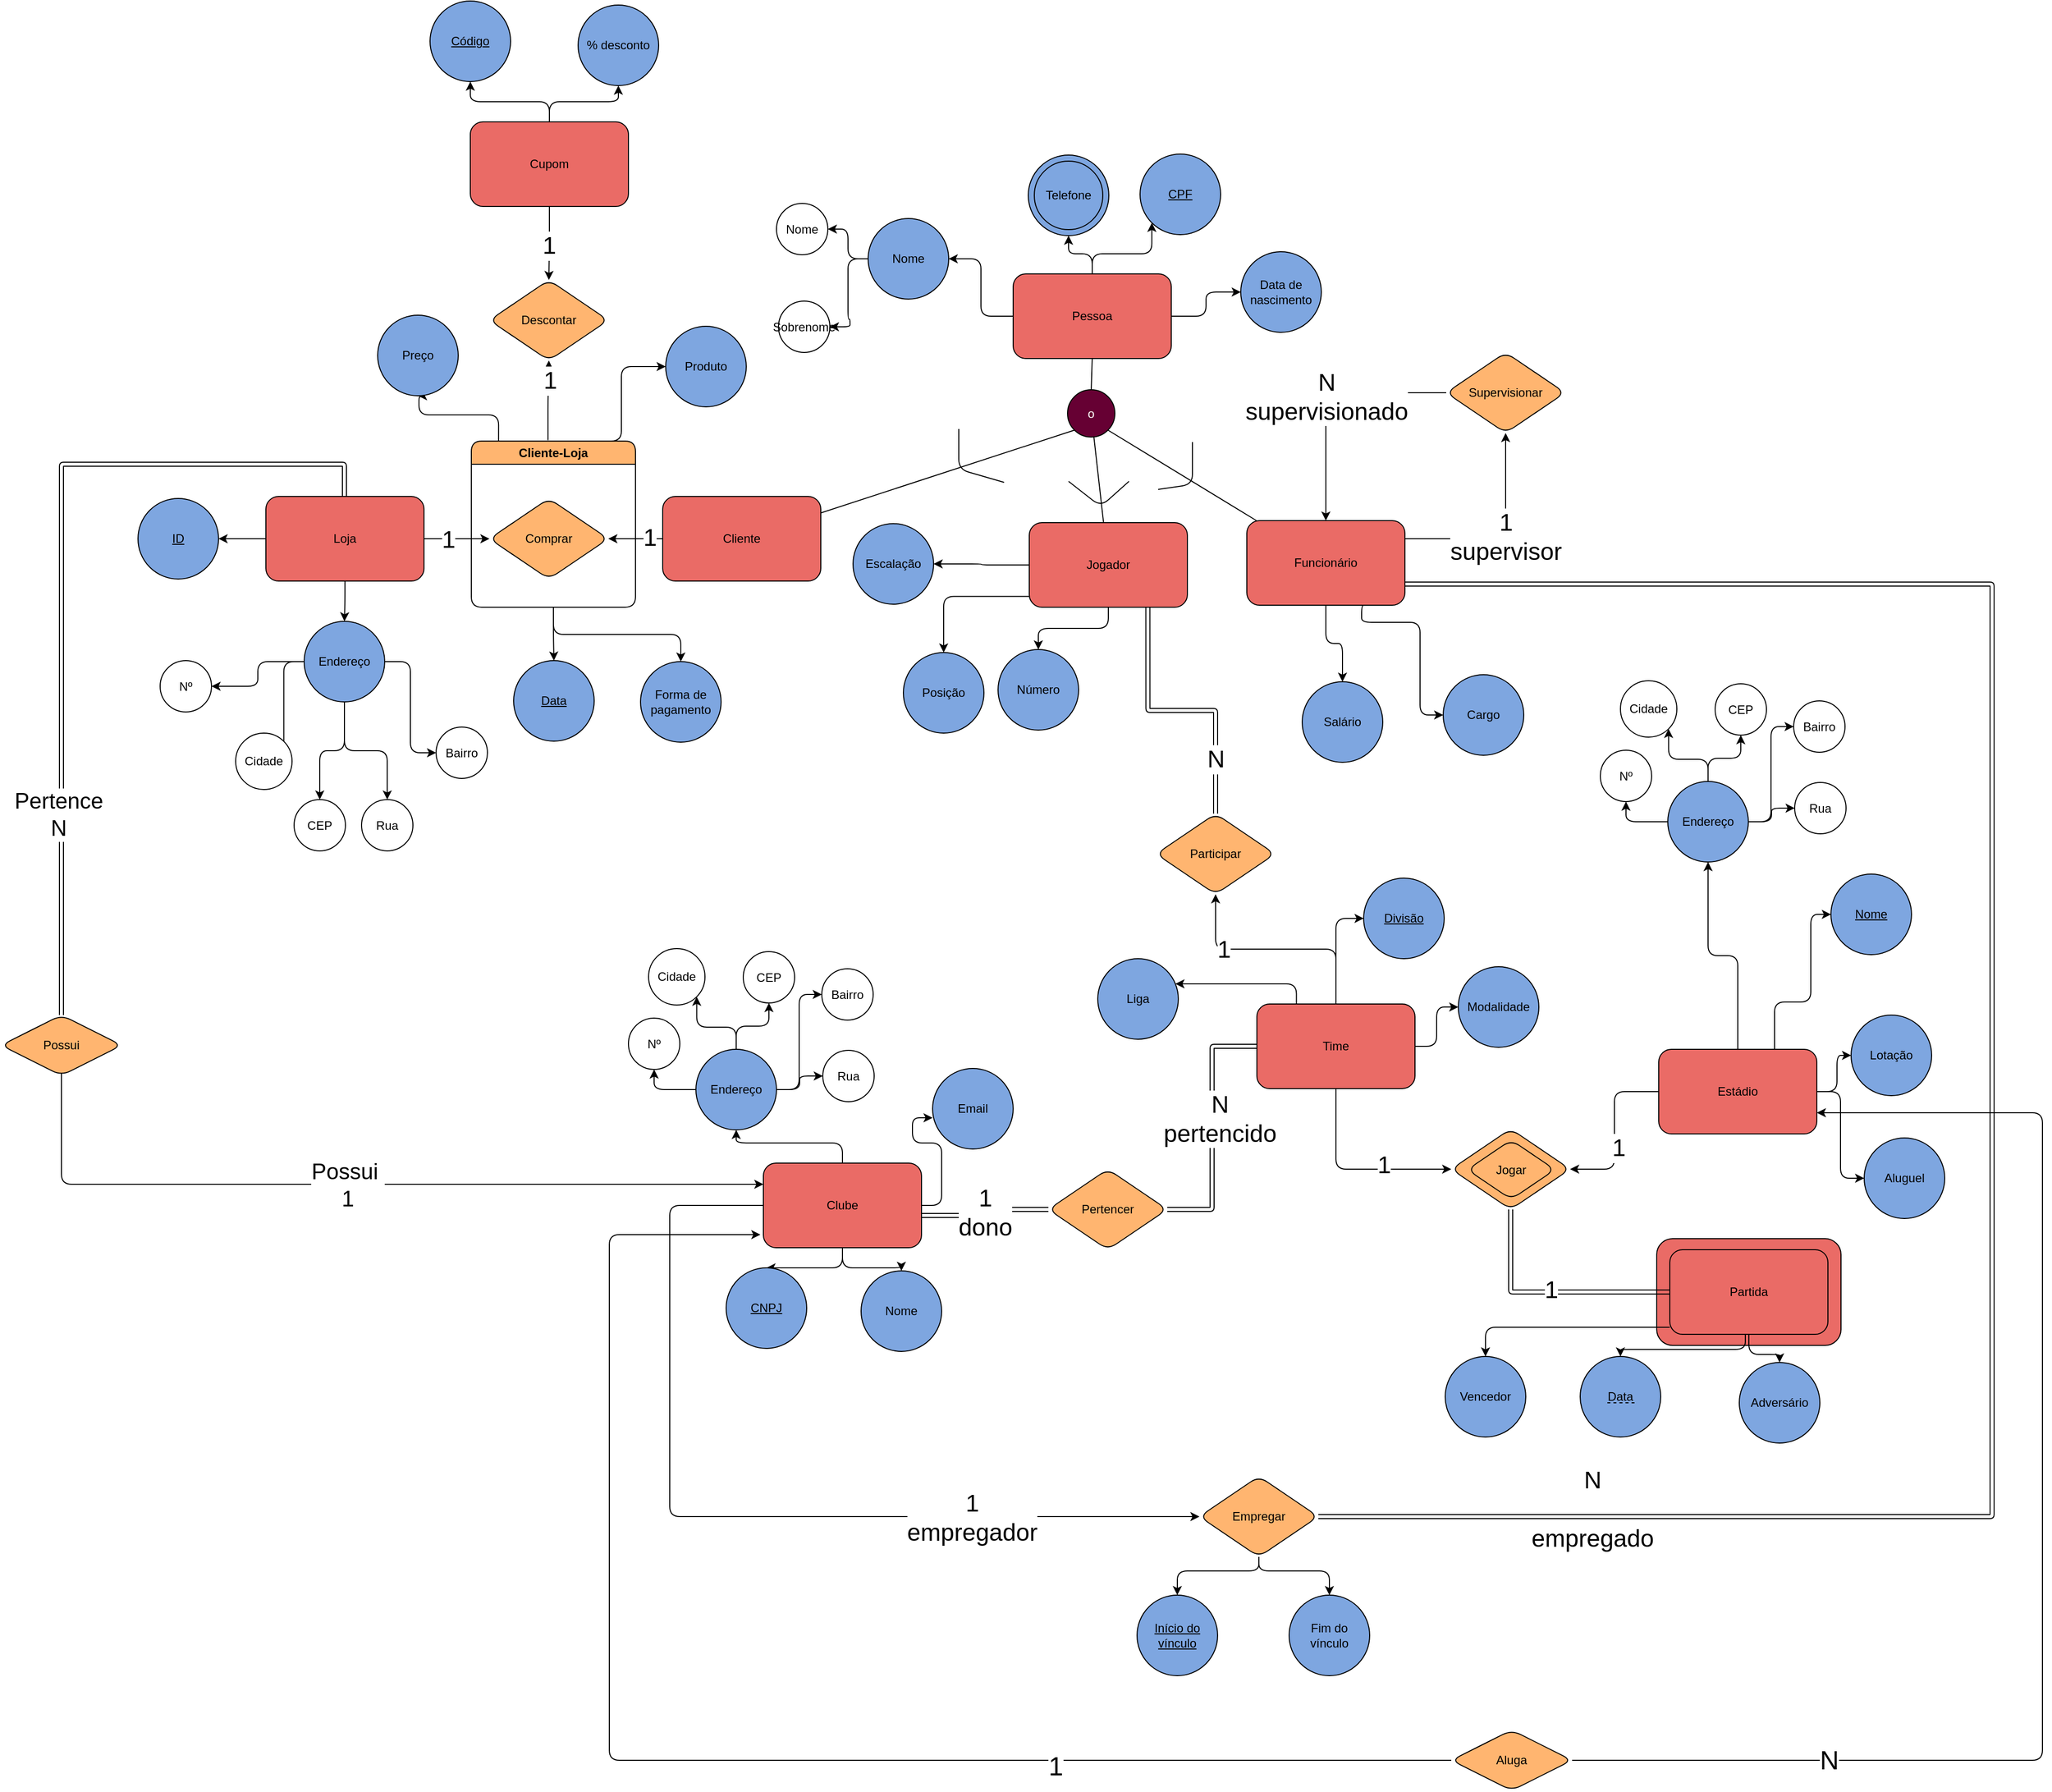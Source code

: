 <mxfile version="20.8.18" type="github">
  <diagram id="R2lEEEUBdFMjLlhIrx00" name="Page-1">
    <mxGraphModel dx="2057" dy="707" grid="0" gridSize="10" guides="0" tooltips="1" connect="1" arrows="1" fold="1" page="0" pageScale="1" pageWidth="850" pageHeight="1100" math="0" shadow="0" extFonts="Permanent Marker^https://fonts.googleapis.com/css?family=Permanent+Marker">
      <root>
        <mxCell id="0" />
        <mxCell id="1" parent="0" />
        <mxCell id="nBhm9qrBOVUtakQsjSAV-140" value="Partida&lt;br&gt;(ENTIDADE FRACA)" style="rounded=1;whiteSpace=wrap;html=1;fillColor=#EA6B66;strokeColor=#000000;" parent="1" vertex="1">
          <mxGeometry x="940" y="1546" width="183" height="106" as="geometry" />
        </mxCell>
        <mxCell id="nBhm9qrBOVUtakQsjSAV-18" style="edgeStyle=orthogonalEdgeStyle;rounded=1;orthogonalLoop=1;jettySize=auto;html=1;" parent="1" source="nBhm9qrBOVUtakQsjSAV-1" target="nBhm9qrBOVUtakQsjSAV-4" edge="1">
          <mxGeometry relative="1" as="geometry">
            <Array as="points">
              <mxPoint x="132" y="1451" />
              <mxPoint x="26" y="1451" />
            </Array>
          </mxGeometry>
        </mxCell>
        <mxCell id="nBhm9qrBOVUtakQsjSAV-19" style="edgeStyle=orthogonalEdgeStyle;rounded=1;orthogonalLoop=1;jettySize=auto;html=1;entryX=0;entryY=0.613;entryDx=0;entryDy=0;entryPerimeter=0;" parent="1" source="nBhm9qrBOVUtakQsjSAV-1" target="nBhm9qrBOVUtakQsjSAV-5" edge="1">
          <mxGeometry relative="1" as="geometry" />
        </mxCell>
        <mxCell id="nBhm9qrBOVUtakQsjSAV-20" style="edgeStyle=orthogonalEdgeStyle;rounded=1;orthogonalLoop=1;jettySize=auto;html=1;" parent="1" source="nBhm9qrBOVUtakQsjSAV-1" target="nBhm9qrBOVUtakQsjSAV-3" edge="1">
          <mxGeometry relative="1" as="geometry" />
        </mxCell>
        <mxCell id="nBhm9qrBOVUtakQsjSAV-21" style="edgeStyle=orthogonalEdgeStyle;rounded=1;orthogonalLoop=1;jettySize=auto;html=1;" parent="1" source="nBhm9qrBOVUtakQsjSAV-1" target="nBhm9qrBOVUtakQsjSAV-2" edge="1">
          <mxGeometry relative="1" as="geometry" />
        </mxCell>
        <mxCell id="nBhm9qrBOVUtakQsjSAV-118" style="edgeStyle=orthogonalEdgeStyle;rounded=1;orthogonalLoop=1;jettySize=auto;html=1;entryX=0;entryY=0.5;entryDx=0;entryDy=0;fontSize=24;fillColor=#FFB570;exitX=0;exitY=0.5;exitDx=0;exitDy=0;" parent="1" source="nBhm9qrBOVUtakQsjSAV-1" target="nBhm9qrBOVUtakQsjSAV-117" edge="1">
          <mxGeometry relative="1" as="geometry">
            <Array as="points">
              <mxPoint x="-40" y="1513" />
              <mxPoint x="-40" y="1822" />
            </Array>
          </mxGeometry>
        </mxCell>
        <mxCell id="nBhm9qrBOVUtakQsjSAV-119" value="1&lt;br&gt;empregador" style="edgeLabel;html=1;align=center;verticalAlign=middle;resizable=0;points=[];fontSize=24;rounded=1;" parent="nBhm9qrBOVUtakQsjSAV-118" vertex="1" connectable="0">
          <mxGeometry x="0.513" y="-1" relative="1" as="geometry">
            <mxPoint as="offset" />
          </mxGeometry>
        </mxCell>
        <mxCell id="nBhm9qrBOVUtakQsjSAV-1" value="Clube" style="rounded=1;whiteSpace=wrap;html=1;fillColor=#EA6B66;" parent="1" vertex="1">
          <mxGeometry x="53" y="1471" width="157" height="84" as="geometry" />
        </mxCell>
        <mxCell id="nBhm9qrBOVUtakQsjSAV-2" value="&lt;u&gt;CNPJ&lt;/u&gt;" style="ellipse;whiteSpace=wrap;html=1;aspect=fixed;fillColor=#7EA6E0;rounded=1;" parent="1" vertex="1">
          <mxGeometry x="16" y="1575" width="80" height="80" as="geometry" />
        </mxCell>
        <mxCell id="nBhm9qrBOVUtakQsjSAV-3" value="Nome" style="ellipse;whiteSpace=wrap;html=1;aspect=fixed;fillColor=#7EA6E0;rounded=1;" parent="1" vertex="1">
          <mxGeometry x="150" y="1578" width="80" height="80" as="geometry" />
        </mxCell>
        <mxCell id="nBhm9qrBOVUtakQsjSAV-13" style="edgeStyle=orthogonalEdgeStyle;rounded=1;orthogonalLoop=1;jettySize=auto;html=1;entryX=1;entryY=1;entryDx=0;entryDy=0;" parent="1" source="nBhm9qrBOVUtakQsjSAV-4" target="nBhm9qrBOVUtakQsjSAV-8" edge="1">
          <mxGeometry relative="1" as="geometry" />
        </mxCell>
        <mxCell id="nBhm9qrBOVUtakQsjSAV-14" style="edgeStyle=orthogonalEdgeStyle;rounded=1;orthogonalLoop=1;jettySize=auto;html=1;entryX=0.5;entryY=1;entryDx=0;entryDy=0;" parent="1" source="nBhm9qrBOVUtakQsjSAV-4" target="nBhm9qrBOVUtakQsjSAV-11" edge="1">
          <mxGeometry relative="1" as="geometry" />
        </mxCell>
        <mxCell id="nBhm9qrBOVUtakQsjSAV-15" style="edgeStyle=orthogonalEdgeStyle;rounded=1;orthogonalLoop=1;jettySize=auto;html=1;" parent="1" source="nBhm9qrBOVUtakQsjSAV-4" target="nBhm9qrBOVUtakQsjSAV-6" edge="1">
          <mxGeometry relative="1" as="geometry" />
        </mxCell>
        <mxCell id="nBhm9qrBOVUtakQsjSAV-16" style="edgeStyle=orthogonalEdgeStyle;rounded=1;orthogonalLoop=1;jettySize=auto;html=1;entryX=0;entryY=0.5;entryDx=0;entryDy=0;" parent="1" source="nBhm9qrBOVUtakQsjSAV-4" target="nBhm9qrBOVUtakQsjSAV-9" edge="1">
          <mxGeometry relative="1" as="geometry" />
        </mxCell>
        <mxCell id="nBhm9qrBOVUtakQsjSAV-17" style="edgeStyle=orthogonalEdgeStyle;rounded=1;orthogonalLoop=1;jettySize=auto;html=1;" parent="1" source="nBhm9qrBOVUtakQsjSAV-4" target="nBhm9qrBOVUtakQsjSAV-10" edge="1">
          <mxGeometry relative="1" as="geometry" />
        </mxCell>
        <mxCell id="nBhm9qrBOVUtakQsjSAV-4" value="Endereço" style="ellipse;whiteSpace=wrap;html=1;aspect=fixed;fillColor=#7EA6E0;rounded=1;" parent="1" vertex="1">
          <mxGeometry x="-14" y="1358" width="80" height="80" as="geometry" />
        </mxCell>
        <mxCell id="nBhm9qrBOVUtakQsjSAV-5" value="Email" style="ellipse;whiteSpace=wrap;html=1;aspect=fixed;fillColor=#7EA6E0;rounded=1;" parent="1" vertex="1">
          <mxGeometry x="221" y="1377" width="80" height="80" as="geometry" />
        </mxCell>
        <mxCell id="nBhm9qrBOVUtakQsjSAV-6" value="CEP" style="ellipse;whiteSpace=wrap;html=1;aspect=fixed;rounded=1;" parent="1" vertex="1">
          <mxGeometry x="33" y="1261" width="51" height="51" as="geometry" />
        </mxCell>
        <mxCell id="nBhm9qrBOVUtakQsjSAV-8" value="Cidade" style="ellipse;whiteSpace=wrap;html=1;aspect=fixed;rounded=1;" parent="1" vertex="1">
          <mxGeometry x="-61" y="1258" width="56" height="56" as="geometry" />
        </mxCell>
        <mxCell id="nBhm9qrBOVUtakQsjSAV-9" value="Bairro" style="ellipse;whiteSpace=wrap;html=1;aspect=fixed;rounded=1;" parent="1" vertex="1">
          <mxGeometry x="111" y="1278" width="51" height="51" as="geometry" />
        </mxCell>
        <mxCell id="nBhm9qrBOVUtakQsjSAV-10" value="Rua" style="ellipse;whiteSpace=wrap;html=1;aspect=fixed;rounded=1;" parent="1" vertex="1">
          <mxGeometry x="112" y="1359" width="51" height="51" as="geometry" />
        </mxCell>
        <mxCell id="nBhm9qrBOVUtakQsjSAV-11" value="Nº" style="ellipse;whiteSpace=wrap;html=1;aspect=fixed;rounded=1;" parent="1" vertex="1">
          <mxGeometry x="-81" y="1327" width="51" height="51" as="geometry" />
        </mxCell>
        <mxCell id="nBhm9qrBOVUtakQsjSAV-25" style="edgeStyle=orthogonalEdgeStyle;rounded=1;orthogonalLoop=1;jettySize=auto;html=1;entryX=0;entryY=0.5;entryDx=0;entryDy=0;" parent="1" source="nBhm9qrBOVUtakQsjSAV-22" target="nBhm9qrBOVUtakQsjSAV-23" edge="1">
          <mxGeometry relative="1" as="geometry" />
        </mxCell>
        <mxCell id="nBhm9qrBOVUtakQsjSAV-26" style="edgeStyle=orthogonalEdgeStyle;rounded=1;orthogonalLoop=1;jettySize=auto;html=1;" parent="1" source="nBhm9qrBOVUtakQsjSAV-22" target="nBhm9qrBOVUtakQsjSAV-24" edge="1">
          <mxGeometry relative="1" as="geometry" />
        </mxCell>
        <mxCell id="nBhm9qrBOVUtakQsjSAV-100" style="edgeStyle=orthogonalEdgeStyle;rounded=1;orthogonalLoop=1;jettySize=auto;html=1;entryX=0.5;entryY=1;entryDx=0;entryDy=0;fontSize=24;" parent="1" source="nBhm9qrBOVUtakQsjSAV-22" target="nBhm9qrBOVUtakQsjSAV-97" edge="1">
          <mxGeometry relative="1" as="geometry" />
        </mxCell>
        <mxCell id="nBhm9qrBOVUtakQsjSAV-101" value="1" style="edgeLabel;html=1;align=center;verticalAlign=middle;resizable=0;points=[];fontSize=24;rounded=1;" parent="nBhm9qrBOVUtakQsjSAV-100" vertex="1" connectable="0">
          <mxGeometry x="0.468" relative="1" as="geometry">
            <mxPoint x="1" as="offset" />
          </mxGeometry>
        </mxCell>
        <mxCell id="nBhm9qrBOVUtakQsjSAV-111" style="edgeStyle=orthogonalEdgeStyle;rounded=1;orthogonalLoop=1;jettySize=auto;html=1;entryX=0;entryY=0.5;entryDx=0;entryDy=0;fontSize=24;fillColor=#FFB570;exitX=0.5;exitY=1;exitDx=0;exitDy=0;" parent="1" source="nBhm9qrBOVUtakQsjSAV-22" target="nBhm9qrBOVUtakQsjSAV-110" edge="1">
          <mxGeometry relative="1" as="geometry" />
        </mxCell>
        <mxCell id="nBhm9qrBOVUtakQsjSAV-112" value="1" style="edgeLabel;html=1;align=center;verticalAlign=middle;resizable=0;points=[];fontSize=24;rounded=1;" parent="nBhm9qrBOVUtakQsjSAV-111" vertex="1" connectable="0">
          <mxGeometry x="0.304" y="4" relative="1" as="geometry">
            <mxPoint as="offset" />
          </mxGeometry>
        </mxCell>
        <mxCell id="OqBrJJ7zVb7oXpgQfmvQ-5" style="edgeStyle=orthogonalEdgeStyle;orthogonalLoop=1;jettySize=auto;html=1;exitX=0.25;exitY=0;exitDx=0;exitDy=0;rounded=1;" parent="1" source="nBhm9qrBOVUtakQsjSAV-22" target="OqBrJJ7zVb7oXpgQfmvQ-4" edge="1">
          <mxGeometry relative="1" as="geometry">
            <Array as="points">
              <mxPoint x="582" y="1293" />
            </Array>
          </mxGeometry>
        </mxCell>
        <mxCell id="nBhm9qrBOVUtakQsjSAV-22" value="Time" style="rounded=1;whiteSpace=wrap;html=1;fillColor=#EA6B66;" parent="1" vertex="1">
          <mxGeometry x="543" y="1313" width="157" height="84" as="geometry" />
        </mxCell>
        <mxCell id="nBhm9qrBOVUtakQsjSAV-23" value="&lt;u&gt;Divisão&lt;/u&gt;" style="ellipse;whiteSpace=wrap;html=1;aspect=fixed;fillColor=#7EA6E0;rounded=1;" parent="1" vertex="1">
          <mxGeometry x="649" y="1188" width="80" height="80" as="geometry" />
        </mxCell>
        <mxCell id="nBhm9qrBOVUtakQsjSAV-24" value="Modalidade" style="ellipse;whiteSpace=wrap;html=1;aspect=fixed;fillColor=#7EA6E0;rounded=1;" parent="1" vertex="1">
          <mxGeometry x="743" y="1276" width="80" height="80" as="geometry" />
        </mxCell>
        <mxCell id="nBhm9qrBOVUtakQsjSAV-40" style="edgeStyle=orthogonalEdgeStyle;rounded=1;orthogonalLoop=1;jettySize=auto;html=1;entryX=0.5;entryY=0;entryDx=0;entryDy=0;" parent="1" source="nBhm9qrBOVUtakQsjSAV-27" target="3DALCJo6I9vXgpLm0yMm-17" edge="1">
          <mxGeometry relative="1" as="geometry">
            <mxPoint x="-363" y="932" as="targetPoint" />
          </mxGeometry>
        </mxCell>
        <mxCell id="nBhm9qrBOVUtakQsjSAV-89" style="edgeStyle=orthogonalEdgeStyle;rounded=1;orthogonalLoop=1;jettySize=auto;html=1;" parent="1" source="nBhm9qrBOVUtakQsjSAV-27" target="nBhm9qrBOVUtakQsjSAV-80" edge="1">
          <mxGeometry relative="1" as="geometry" />
        </mxCell>
        <mxCell id="3DALCJo6I9vXgpLm0yMm-30" value="&lt;span style=&quot;font-size: 24px;&quot;&gt;1&lt;/span&gt;" style="edgeLabel;html=1;align=center;verticalAlign=middle;resizable=0;points=[];" parent="nBhm9qrBOVUtakQsjSAV-89" vertex="1" connectable="0">
          <mxGeometry x="-0.278" y="-1" relative="1" as="geometry">
            <mxPoint as="offset" />
          </mxGeometry>
        </mxCell>
        <mxCell id="3DALCJo6I9vXgpLm0yMm-25" style="edgeStyle=orthogonalEdgeStyle;rounded=1;orthogonalLoop=1;jettySize=auto;html=1;" parent="1" source="nBhm9qrBOVUtakQsjSAV-27" target="3DALCJo6I9vXgpLm0yMm-24" edge="1">
          <mxGeometry relative="1" as="geometry" />
        </mxCell>
        <mxCell id="nBhm9qrBOVUtakQsjSAV-27" value="Loja" style="rounded=1;whiteSpace=wrap;html=1;fillColor=#EA6B66;" parent="1" vertex="1">
          <mxGeometry x="-441" y="809" width="157" height="84" as="geometry" />
        </mxCell>
        <mxCell id="nBhm9qrBOVUtakQsjSAV-41" style="edgeStyle=orthogonalEdgeStyle;rounded=1;orthogonalLoop=1;jettySize=auto;html=1;" parent="1" source="nBhm9qrBOVUtakQsjSAV-30" target="nBhm9qrBOVUtakQsjSAV-32" edge="1">
          <mxGeometry relative="1" as="geometry" />
        </mxCell>
        <mxCell id="nBhm9qrBOVUtakQsjSAV-42" style="edgeStyle=orthogonalEdgeStyle;rounded=1;orthogonalLoop=1;jettySize=auto;html=1;" parent="1" source="nBhm9qrBOVUtakQsjSAV-30" target="nBhm9qrBOVUtakQsjSAV-39" edge="1">
          <mxGeometry relative="1" as="geometry" />
        </mxCell>
        <mxCell id="nBhm9qrBOVUtakQsjSAV-43" style="edgeStyle=orthogonalEdgeStyle;rounded=1;orthogonalLoop=1;jettySize=auto;html=1;entryX=0;entryY=1;entryDx=0;entryDy=0;" parent="1" source="nBhm9qrBOVUtakQsjSAV-30" target="nBhm9qrBOVUtakQsjSAV-31" edge="1">
          <mxGeometry relative="1" as="geometry" />
        </mxCell>
        <mxCell id="nBhm9qrBOVUtakQsjSAV-44" style="edgeStyle=orthogonalEdgeStyle;rounded=1;orthogonalLoop=1;jettySize=auto;html=1;" parent="1" source="nBhm9qrBOVUtakQsjSAV-30" target="nBhm9qrBOVUtakQsjSAV-38" edge="1">
          <mxGeometry relative="1" as="geometry" />
        </mxCell>
        <mxCell id="nBhm9qrBOVUtakQsjSAV-30" value="Pessoa" style="rounded=1;whiteSpace=wrap;html=1;fillColor=#EA6B66;" parent="1" vertex="1">
          <mxGeometry x="301" y="588" width="157" height="84" as="geometry" />
        </mxCell>
        <mxCell id="nBhm9qrBOVUtakQsjSAV-31" value="&lt;u&gt;CPF&lt;/u&gt;" style="ellipse;whiteSpace=wrap;html=1;aspect=fixed;fillColor=#7EA6E0;rounded=1;" parent="1" vertex="1">
          <mxGeometry x="427" y="469" width="80" height="80" as="geometry" />
        </mxCell>
        <mxCell id="nBhm9qrBOVUtakQsjSAV-36" style="edgeStyle=orthogonalEdgeStyle;rounded=1;orthogonalLoop=1;jettySize=auto;html=1;entryX=1;entryY=0.5;entryDx=0;entryDy=0;" parent="1" source="nBhm9qrBOVUtakQsjSAV-32" target="nBhm9qrBOVUtakQsjSAV-33" edge="1">
          <mxGeometry relative="1" as="geometry" />
        </mxCell>
        <mxCell id="nBhm9qrBOVUtakQsjSAV-37" style="edgeStyle=orthogonalEdgeStyle;rounded=1;orthogonalLoop=1;jettySize=auto;html=1;entryX=1;entryY=0.5;entryDx=0;entryDy=0;" parent="1" source="nBhm9qrBOVUtakQsjSAV-32" target="nBhm9qrBOVUtakQsjSAV-34" edge="1">
          <mxGeometry relative="1" as="geometry" />
        </mxCell>
        <mxCell id="nBhm9qrBOVUtakQsjSAV-32" value="Nome" style="ellipse;whiteSpace=wrap;html=1;aspect=fixed;fillColor=#7EA6E0;rounded=1;" parent="1" vertex="1">
          <mxGeometry x="157" y="533" width="80" height="80" as="geometry" />
        </mxCell>
        <mxCell id="nBhm9qrBOVUtakQsjSAV-33" value="Nome" style="ellipse;whiteSpace=wrap;html=1;aspect=fixed;rounded=1;" parent="1" vertex="1">
          <mxGeometry x="66" y="518" width="51" height="51" as="geometry" />
        </mxCell>
        <mxCell id="nBhm9qrBOVUtakQsjSAV-34" value="Sobrenome" style="ellipse;whiteSpace=wrap;html=1;aspect=fixed;rounded=1;" parent="1" vertex="1">
          <mxGeometry x="68" y="615" width="51" height="51" as="geometry" />
        </mxCell>
        <mxCell id="nBhm9qrBOVUtakQsjSAV-38" value="Data de nascimento" style="ellipse;whiteSpace=wrap;html=1;aspect=fixed;fillColor=#7EA6E0;rounded=1;" parent="1" vertex="1">
          <mxGeometry x="527" y="566" width="80" height="80" as="geometry" />
        </mxCell>
        <mxCell id="nBhm9qrBOVUtakQsjSAV-39" value="" style="ellipse;whiteSpace=wrap;html=1;aspect=fixed;fillColor=#7EA6E0;rounded=1;" parent="1" vertex="1">
          <mxGeometry x="316" y="470" width="80" height="80" as="geometry" />
        </mxCell>
        <mxCell id="nBhm9qrBOVUtakQsjSAV-45" value="&lt;font color=&quot;#ffffff&quot;&gt;o&lt;/font&gt;" style="ellipse;whiteSpace=wrap;html=1;aspect=fixed;fillColor=#660033;rounded=1;" parent="1" vertex="1">
          <mxGeometry x="355" y="703" width="47" height="47" as="geometry" />
        </mxCell>
        <mxCell id="nBhm9qrBOVUtakQsjSAV-47" value="" style="endArrow=none;html=1;rounded=1;entryX=0.5;entryY=1;entryDx=0;entryDy=0;exitX=0.5;exitY=0;exitDx=0;exitDy=0;" parent="1" source="nBhm9qrBOVUtakQsjSAV-45" target="nBhm9qrBOVUtakQsjSAV-30" edge="1">
          <mxGeometry width="50" height="50" relative="1" as="geometry">
            <mxPoint x="397" y="617" as="sourcePoint" />
            <mxPoint x="447" y="567" as="targetPoint" />
          </mxGeometry>
        </mxCell>
        <mxCell id="nBhm9qrBOVUtakQsjSAV-90" style="edgeStyle=orthogonalEdgeStyle;rounded=1;orthogonalLoop=1;jettySize=auto;html=1;entryX=1;entryY=0.5;entryDx=0;entryDy=0;" parent="1" source="nBhm9qrBOVUtakQsjSAV-48" target="nBhm9qrBOVUtakQsjSAV-80" edge="1">
          <mxGeometry relative="1" as="geometry" />
        </mxCell>
        <mxCell id="3DALCJo6I9vXgpLm0yMm-28" value="&lt;span style=&quot;font-size: 24px;&quot;&gt;1&lt;/span&gt;" style="edgeLabel;html=1;align=center;verticalAlign=middle;resizable=0;points=[];" parent="nBhm9qrBOVUtakQsjSAV-90" vertex="1" connectable="0">
          <mxGeometry x="-0.511" y="-1" relative="1" as="geometry">
            <mxPoint as="offset" />
          </mxGeometry>
        </mxCell>
        <mxCell id="nBhm9qrBOVUtakQsjSAV-48" value="Cliente" style="rounded=1;whiteSpace=wrap;html=1;fillColor=#EA6B66;" parent="1" vertex="1">
          <mxGeometry x="-47" y="809" width="157" height="84" as="geometry" />
        </mxCell>
        <mxCell id="nBhm9qrBOVUtakQsjSAV-68" style="edgeStyle=orthogonalEdgeStyle;rounded=1;orthogonalLoop=1;jettySize=auto;html=1;exitX=0.002;exitY=0.872;exitDx=0;exitDy=0;exitPerimeter=0;" parent="1" source="nBhm9qrBOVUtakQsjSAV-49" target="nBhm9qrBOVUtakQsjSAV-67" edge="1">
          <mxGeometry relative="1" as="geometry" />
        </mxCell>
        <mxCell id="nBhm9qrBOVUtakQsjSAV-70" style="edgeStyle=orthogonalEdgeStyle;rounded=1;orthogonalLoop=1;jettySize=auto;html=1;" parent="1" source="nBhm9qrBOVUtakQsjSAV-49" target="nBhm9qrBOVUtakQsjSAV-69" edge="1">
          <mxGeometry relative="1" as="geometry" />
        </mxCell>
        <mxCell id="nBhm9qrBOVUtakQsjSAV-74" style="edgeStyle=orthogonalEdgeStyle;rounded=1;orthogonalLoop=1;jettySize=auto;html=1;exitX=0;exitY=0.5;exitDx=0;exitDy=0;" parent="1" source="nBhm9qrBOVUtakQsjSAV-49" target="nBhm9qrBOVUtakQsjSAV-73" edge="1">
          <mxGeometry relative="1" as="geometry" />
        </mxCell>
        <mxCell id="nBhm9qrBOVUtakQsjSAV-98" value="&lt;font style=&quot;font-size: 24px;&quot;&gt;N&lt;/font&gt;" style="edgeStyle=orthogonalEdgeStyle;rounded=1;orthogonalLoop=1;jettySize=auto;html=1;exitX=0.75;exitY=1;exitDx=0;exitDy=0;shape=link;" parent="1" source="nBhm9qrBOVUtakQsjSAV-49" target="nBhm9qrBOVUtakQsjSAV-97" edge="1">
          <mxGeometry x="0.603" relative="1" as="geometry">
            <mxPoint as="offset" />
          </mxGeometry>
        </mxCell>
        <mxCell id="nBhm9qrBOVUtakQsjSAV-49" value="Jogador" style="rounded=1;whiteSpace=wrap;html=1;fillColor=#EA6B66;" parent="1" vertex="1">
          <mxGeometry x="317" y="835" width="157" height="84" as="geometry" />
        </mxCell>
        <mxCell id="nBhm9qrBOVUtakQsjSAV-76" style="edgeStyle=orthogonalEdgeStyle;rounded=1;orthogonalLoop=1;jettySize=auto;html=1;exitX=0.75;exitY=1;exitDx=0;exitDy=0;" parent="1" source="nBhm9qrBOVUtakQsjSAV-50" target="nBhm9qrBOVUtakQsjSAV-75" edge="1">
          <mxGeometry relative="1" as="geometry">
            <Array as="points">
              <mxPoint x="647" y="917" />
              <mxPoint x="647" y="934" />
              <mxPoint x="705" y="934" />
              <mxPoint x="705" y="1026" />
            </Array>
          </mxGeometry>
        </mxCell>
        <mxCell id="nBhm9qrBOVUtakQsjSAV-78" style="edgeStyle=orthogonalEdgeStyle;rounded=1;orthogonalLoop=1;jettySize=auto;html=1;" parent="1" source="nBhm9qrBOVUtakQsjSAV-50" target="nBhm9qrBOVUtakQsjSAV-77" edge="1">
          <mxGeometry relative="1" as="geometry" />
        </mxCell>
        <mxCell id="nBhm9qrBOVUtakQsjSAV-106" value="1&lt;br&gt;supervisor" style="edgeStyle=orthogonalEdgeStyle;rounded=1;orthogonalLoop=1;jettySize=auto;html=1;entryX=0.5;entryY=1;entryDx=0;entryDy=0;fontSize=24;fillColor=#FFB570;" parent="1" source="nBhm9qrBOVUtakQsjSAV-50" target="nBhm9qrBOVUtakQsjSAV-105" edge="1">
          <mxGeometry relative="1" as="geometry">
            <Array as="points">
              <mxPoint x="790" y="851" />
            </Array>
          </mxGeometry>
        </mxCell>
        <mxCell id="nBhm9qrBOVUtakQsjSAV-120" style="edgeStyle=orthogonalEdgeStyle;rounded=1;orthogonalLoop=1;jettySize=auto;html=1;entryX=1;entryY=0.5;entryDx=0;entryDy=0;fontSize=24;fillColor=#FFB570;exitX=1;exitY=0.75;exitDx=0;exitDy=0;shape=link;" parent="1" source="nBhm9qrBOVUtakQsjSAV-50" target="nBhm9qrBOVUtakQsjSAV-117" edge="1">
          <mxGeometry relative="1" as="geometry">
            <Array as="points">
              <mxPoint x="1273" y="896" />
              <mxPoint x="1273" y="1822" />
            </Array>
          </mxGeometry>
        </mxCell>
        <mxCell id="nBhm9qrBOVUtakQsjSAV-50" value="Funcionário" style="rounded=1;whiteSpace=wrap;html=1;fillColor=#EA6B66;" parent="1" vertex="1">
          <mxGeometry x="533" y="833" width="157" height="84" as="geometry" />
        </mxCell>
        <mxCell id="nBhm9qrBOVUtakQsjSAV-54" style="edgeStyle=orthogonalEdgeStyle;rounded=1;orthogonalLoop=1;jettySize=auto;html=1;entryX=0.5;entryY=1;entryDx=0;entryDy=0;" parent="1" source="nBhm9qrBOVUtakQsjSAV-51" target="nBhm9qrBOVUtakQsjSAV-52" edge="1">
          <mxGeometry relative="1" as="geometry" />
        </mxCell>
        <mxCell id="nBhm9qrBOVUtakQsjSAV-55" style="edgeStyle=orthogonalEdgeStyle;rounded=1;orthogonalLoop=1;jettySize=auto;html=1;entryX=0.5;entryY=1;entryDx=0;entryDy=0;" parent="1" source="nBhm9qrBOVUtakQsjSAV-51" target="nBhm9qrBOVUtakQsjSAV-53" edge="1">
          <mxGeometry relative="1" as="geometry" />
        </mxCell>
        <mxCell id="nBhm9qrBOVUtakQsjSAV-88" style="edgeStyle=orthogonalEdgeStyle;rounded=1;orthogonalLoop=1;jettySize=auto;html=1;" parent="1" source="nBhm9qrBOVUtakQsjSAV-51" target="nBhm9qrBOVUtakQsjSAV-85" edge="1">
          <mxGeometry relative="1" as="geometry" />
        </mxCell>
        <mxCell id="nBhm9qrBOVUtakQsjSAV-108" value="1" style="edgeLabel;html=1;align=center;verticalAlign=middle;resizable=0;points=[];fontSize=24;rounded=1;" parent="nBhm9qrBOVUtakQsjSAV-88" vertex="1" connectable="0">
          <mxGeometry x="0.06" relative="1" as="geometry">
            <mxPoint as="offset" />
          </mxGeometry>
        </mxCell>
        <mxCell id="nBhm9qrBOVUtakQsjSAV-51" value="Cupom" style="rounded=1;whiteSpace=wrap;html=1;fillColor=#EA6B66;" parent="1" vertex="1">
          <mxGeometry x="-238" y="437" width="157" height="84" as="geometry" />
        </mxCell>
        <mxCell id="nBhm9qrBOVUtakQsjSAV-52" value="&lt;u&gt;Código&lt;/u&gt;" style="ellipse;whiteSpace=wrap;html=1;aspect=fixed;fillColor=#7EA6E0;rounded=1;" parent="1" vertex="1">
          <mxGeometry x="-278" y="317" width="80" height="80" as="geometry" />
        </mxCell>
        <mxCell id="nBhm9qrBOVUtakQsjSAV-53" value="% desconto" style="ellipse;whiteSpace=wrap;html=1;aspect=fixed;fillColor=#7EA6E0;rounded=1;" parent="1" vertex="1">
          <mxGeometry x="-131" y="321" width="80" height="80" as="geometry" />
        </mxCell>
        <mxCell id="nBhm9qrBOVUtakQsjSAV-57" value="" style="endArrow=none;html=1;rounded=1;entryX=0;entryY=1;entryDx=0;entryDy=0;" parent="1" source="nBhm9qrBOVUtakQsjSAV-48" target="nBhm9qrBOVUtakQsjSAV-45" edge="1">
          <mxGeometry width="50" height="50" relative="1" as="geometry">
            <mxPoint x="285" y="807" as="sourcePoint" />
            <mxPoint x="335" y="757" as="targetPoint" />
          </mxGeometry>
        </mxCell>
        <mxCell id="nBhm9qrBOVUtakQsjSAV-59" value="" style="endArrow=none;html=1;rounded=1;" parent="1" source="nBhm9qrBOVUtakQsjSAV-49" target="nBhm9qrBOVUtakQsjSAV-45" edge="1">
          <mxGeometry width="50" height="50" relative="1" as="geometry">
            <mxPoint x="240.556" y="842" as="sourcePoint" />
            <mxPoint x="371.883" y="753.117" as="targetPoint" />
          </mxGeometry>
        </mxCell>
        <mxCell id="nBhm9qrBOVUtakQsjSAV-60" value="" style="endArrow=none;html=1;rounded=1;entryX=1;entryY=1;entryDx=0;entryDy=0;" parent="1" source="nBhm9qrBOVUtakQsjSAV-50" target="nBhm9qrBOVUtakQsjSAV-45" edge="1">
          <mxGeometry width="50" height="50" relative="1" as="geometry">
            <mxPoint x="397.493" y="845" as="sourcePoint" />
            <mxPoint x="381.883" y="763.117" as="targetPoint" />
          </mxGeometry>
        </mxCell>
        <mxCell id="nBhm9qrBOVUtakQsjSAV-61" value="" style="endArrow=none;html=1;rounded=1;" parent="1" edge="1">
          <mxGeometry width="50" height="50" relative="1" as="geometry">
            <mxPoint x="292" y="795" as="sourcePoint" />
            <mxPoint x="247" y="742" as="targetPoint" />
            <Array as="points">
              <mxPoint x="247" y="782" />
            </Array>
          </mxGeometry>
        </mxCell>
        <mxCell id="nBhm9qrBOVUtakQsjSAV-65" value="" style="endArrow=none;html=1;rounded=1;" parent="1" edge="1">
          <mxGeometry width="50" height="50" relative="1" as="geometry">
            <mxPoint x="356" y="794" as="sourcePoint" />
            <mxPoint x="416" y="794" as="targetPoint" />
            <Array as="points">
              <mxPoint x="388" y="819" />
            </Array>
          </mxGeometry>
        </mxCell>
        <mxCell id="nBhm9qrBOVUtakQsjSAV-66" value="" style="endArrow=none;html=1;rounded=1;" parent="1" edge="1">
          <mxGeometry width="50" height="50" relative="1" as="geometry">
            <mxPoint x="445" y="802" as="sourcePoint" />
            <mxPoint x="479" y="755" as="targetPoint" />
            <Array as="points">
              <mxPoint x="479" y="797" />
            </Array>
          </mxGeometry>
        </mxCell>
        <mxCell id="nBhm9qrBOVUtakQsjSAV-67" value="Posição" style="ellipse;whiteSpace=wrap;html=1;aspect=fixed;fillColor=#7EA6E0;rounded=1;" parent="1" vertex="1">
          <mxGeometry x="192" y="964" width="80" height="80" as="geometry" />
        </mxCell>
        <mxCell id="nBhm9qrBOVUtakQsjSAV-69" value="Número" style="ellipse;whiteSpace=wrap;html=1;aspect=fixed;fillColor=#7EA6E0;rounded=1;" parent="1" vertex="1">
          <mxGeometry x="286" y="961" width="80" height="80" as="geometry" />
        </mxCell>
        <mxCell id="nBhm9qrBOVUtakQsjSAV-73" value="Escalação" style="ellipse;whiteSpace=wrap;html=1;aspect=fixed;fillColor=#7EA6E0;rounded=1;" parent="1" vertex="1">
          <mxGeometry x="142" y="836" width="80" height="80" as="geometry" />
        </mxCell>
        <mxCell id="nBhm9qrBOVUtakQsjSAV-75" value="Cargo" style="ellipse;whiteSpace=wrap;html=1;aspect=fixed;fillColor=#7EA6E0;rounded=1;" parent="1" vertex="1">
          <mxGeometry x="728" y="986" width="80" height="80" as="geometry" />
        </mxCell>
        <mxCell id="nBhm9qrBOVUtakQsjSAV-77" value="Salário" style="ellipse;whiteSpace=wrap;html=1;aspect=fixed;fillColor=#7EA6E0;rounded=1;" parent="1" vertex="1">
          <mxGeometry x="588" y="993" width="80" height="80" as="geometry" />
        </mxCell>
        <mxCell id="nBhm9qrBOVUtakQsjSAV-86" style="edgeStyle=orthogonalEdgeStyle;rounded=1;orthogonalLoop=1;jettySize=auto;html=1;entryX=0.5;entryY=1;entryDx=0;entryDy=0;exitX=0.467;exitY=-0.005;exitDx=0;exitDy=0;exitPerimeter=0;" parent="1" source="nBhm9qrBOVUtakQsjSAV-81" target="nBhm9qrBOVUtakQsjSAV-85" edge="1">
          <mxGeometry relative="1" as="geometry" />
        </mxCell>
        <mxCell id="nBhm9qrBOVUtakQsjSAV-109" value="1" style="edgeLabel;html=1;align=center;verticalAlign=middle;resizable=0;points=[];fontSize=24;rounded=1;" parent="nBhm9qrBOVUtakQsjSAV-86" vertex="1" connectable="0">
          <mxGeometry x="0.517" y="-1" relative="1" as="geometry">
            <mxPoint as="offset" />
          </mxGeometry>
        </mxCell>
        <mxCell id="nBhm9qrBOVUtakQsjSAV-92" style="edgeStyle=orthogonalEdgeStyle;rounded=1;orthogonalLoop=1;jettySize=auto;html=1;exitX=0.5;exitY=1;exitDx=0;exitDy=0;" parent="1" source="nBhm9qrBOVUtakQsjSAV-81" target="nBhm9qrBOVUtakQsjSAV-91" edge="1">
          <mxGeometry relative="1" as="geometry" />
        </mxCell>
        <mxCell id="nBhm9qrBOVUtakQsjSAV-94" style="edgeStyle=orthogonalEdgeStyle;rounded=1;orthogonalLoop=1;jettySize=auto;html=1;exitX=0.5;exitY=1;exitDx=0;exitDy=0;" parent="1" source="nBhm9qrBOVUtakQsjSAV-81" target="nBhm9qrBOVUtakQsjSAV-93" edge="1">
          <mxGeometry relative="1" as="geometry" />
        </mxCell>
        <mxCell id="nBhm9qrBOVUtakQsjSAV-80" value="Comprar" style="rhombus;whiteSpace=wrap;html=1;fillColor=#FFB570;rounded=1;" parent="1" vertex="1">
          <mxGeometry x="-219" y="811" width="118" height="80" as="geometry" />
        </mxCell>
        <mxCell id="8fO6tugFpy-XFXd4I4SM-7" style="edgeStyle=orthogonalEdgeStyle;rounded=1;orthogonalLoop=1;jettySize=auto;html=1;exitX=0.75;exitY=0;exitDx=0;exitDy=0;fontSize=26;entryX=0;entryY=0.5;entryDx=0;entryDy=0;" edge="1" parent="1" source="nBhm9qrBOVUtakQsjSAV-81" target="8fO6tugFpy-XFXd4I4SM-8">
          <mxGeometry relative="1" as="geometry">
            <mxPoint x="74" y="974" as="targetPoint" />
            <Array as="points">
              <mxPoint x="-88" y="754" />
              <mxPoint x="-88" y="680" />
            </Array>
          </mxGeometry>
        </mxCell>
        <mxCell id="8fO6tugFpy-XFXd4I4SM-10" style="edgeStyle=orthogonalEdgeStyle;rounded=1;orthogonalLoop=1;jettySize=auto;html=1;entryX=0.5;entryY=1;entryDx=0;entryDy=0;fontSize=26;exitX=0.166;exitY=0.012;exitDx=0;exitDy=0;exitPerimeter=0;" edge="1" parent="1" source="nBhm9qrBOVUtakQsjSAV-81" target="8fO6tugFpy-XFXd4I4SM-9">
          <mxGeometry relative="1" as="geometry">
            <mxPoint x="-91" y="920" as="sourcePoint" />
            <Array as="points">
              <mxPoint x="-210" y="728" />
              <mxPoint x="-289" y="728" />
              <mxPoint x="-289" y="709" />
            </Array>
          </mxGeometry>
        </mxCell>
        <mxCell id="nBhm9qrBOVUtakQsjSAV-81" value="Cliente-Loja" style="swimlane;whiteSpace=wrap;html=1;fillColor=#FFB570;rounded=1;" parent="1" vertex="1">
          <mxGeometry x="-237" y="754" width="163" height="165" as="geometry" />
        </mxCell>
        <mxCell id="nBhm9qrBOVUtakQsjSAV-85" value="Descontar" style="rhombus;whiteSpace=wrap;html=1;fillColor=#FFB570;rounded=1;" parent="1" vertex="1">
          <mxGeometry x="-219" y="594" width="118" height="80" as="geometry" />
        </mxCell>
        <mxCell id="nBhm9qrBOVUtakQsjSAV-91" value="&lt;u&gt;Data&lt;/u&gt;" style="ellipse;whiteSpace=wrap;html=1;aspect=fixed;fillColor=#7EA6E0;rounded=1;" parent="1" vertex="1">
          <mxGeometry x="-195" y="972" width="80" height="80" as="geometry" />
        </mxCell>
        <mxCell id="nBhm9qrBOVUtakQsjSAV-93" value="Forma de pagamento" style="ellipse;whiteSpace=wrap;html=1;aspect=fixed;fillColor=#7EA6E0;rounded=1;" parent="1" vertex="1">
          <mxGeometry x="-69" y="973" width="80" height="80" as="geometry" />
        </mxCell>
        <mxCell id="nBhm9qrBOVUtakQsjSAV-115" style="edgeStyle=orthogonalEdgeStyle;rounded=1;orthogonalLoop=1;jettySize=auto;html=1;fontSize=24;fillColor=#FFB570;" parent="1" source="nBhm9qrBOVUtakQsjSAV-95" target="nBhm9qrBOVUtakQsjSAV-110" edge="1">
          <mxGeometry relative="1" as="geometry" />
        </mxCell>
        <mxCell id="nBhm9qrBOVUtakQsjSAV-116" value="1" style="edgeLabel;html=1;align=center;verticalAlign=middle;resizable=0;points=[];fontSize=24;rounded=1;" parent="nBhm9qrBOVUtakQsjSAV-115" vertex="1" connectable="0">
          <mxGeometry x="0.2" y="4" relative="1" as="geometry">
            <mxPoint y="1" as="offset" />
          </mxGeometry>
        </mxCell>
        <mxCell id="nBhm9qrBOVUtakQsjSAV-127" style="edgeStyle=orthogonalEdgeStyle;rounded=1;orthogonalLoop=1;jettySize=auto;html=1;fontSize=24;fillColor=#FFB570;" parent="1" source="nBhm9qrBOVUtakQsjSAV-95" target="3DALCJo6I9vXgpLm0yMm-6" edge="1">
          <mxGeometry relative="1" as="geometry">
            <mxPoint x="1003" y="1261" as="targetPoint" />
          </mxGeometry>
        </mxCell>
        <mxCell id="nBhm9qrBOVUtakQsjSAV-128" style="edgeStyle=orthogonalEdgeStyle;rounded=1;orthogonalLoop=1;jettySize=auto;html=1;entryX=0;entryY=0.5;entryDx=0;entryDy=0;fontSize=24;fillColor=#FFB570;" parent="1" source="nBhm9qrBOVUtakQsjSAV-95" target="nBhm9qrBOVUtakQsjSAV-124" edge="1">
          <mxGeometry relative="1" as="geometry">
            <Array as="points">
              <mxPoint x="1057" y="1311" />
              <mxPoint x="1093" y="1311" />
              <mxPoint x="1093" y="1224" />
            </Array>
          </mxGeometry>
        </mxCell>
        <mxCell id="nBhm9qrBOVUtakQsjSAV-129" style="edgeStyle=orthogonalEdgeStyle;rounded=1;orthogonalLoop=1;jettySize=auto;html=1;fontSize=24;fillColor=#FFB570;" parent="1" source="nBhm9qrBOVUtakQsjSAV-95" target="nBhm9qrBOVUtakQsjSAV-125" edge="1">
          <mxGeometry relative="1" as="geometry" />
        </mxCell>
        <mxCell id="nBhm9qrBOVUtakQsjSAV-130" style="edgeStyle=orthogonalEdgeStyle;rounded=1;orthogonalLoop=1;jettySize=auto;html=1;entryX=0;entryY=0.5;entryDx=0;entryDy=0;fontSize=24;fillColor=#FFB570;" parent="1" source="nBhm9qrBOVUtakQsjSAV-95" target="nBhm9qrBOVUtakQsjSAV-126" edge="1">
          <mxGeometry relative="1" as="geometry" />
        </mxCell>
        <mxCell id="nBhm9qrBOVUtakQsjSAV-95" value="Estádio" style="rounded=1;whiteSpace=wrap;html=1;fillColor=#EA6B66;" parent="1" vertex="1">
          <mxGeometry x="942" y="1358" width="157" height="84" as="geometry" />
        </mxCell>
        <mxCell id="nBhm9qrBOVUtakQsjSAV-113" style="edgeStyle=orthogonalEdgeStyle;rounded=1;orthogonalLoop=1;jettySize=auto;html=1;entryX=0.5;entryY=1;entryDx=0;entryDy=0;fontSize=24;fillColor=#FFB570;shape=link;" parent="1" source="nBhm9qrBOVUtakQsjSAV-96" target="nBhm9qrBOVUtakQsjSAV-110" edge="1">
          <mxGeometry relative="1" as="geometry" />
        </mxCell>
        <mxCell id="nBhm9qrBOVUtakQsjSAV-114" value="1" style="edgeLabel;html=1;align=center;verticalAlign=middle;resizable=0;points=[];fontSize=24;rounded=1;" parent="nBhm9qrBOVUtakQsjSAV-113" vertex="1" connectable="0">
          <mxGeometry x="-0.02" y="-2" relative="1" as="geometry">
            <mxPoint x="-1" as="offset" />
          </mxGeometry>
        </mxCell>
        <mxCell id="nBhm9qrBOVUtakQsjSAV-135" style="edgeStyle=orthogonalEdgeStyle;rounded=1;orthogonalLoop=1;jettySize=auto;html=1;fontSize=24;fillColor=#FFB570;" parent="1" source="nBhm9qrBOVUtakQsjSAV-96" target="nBhm9qrBOVUtakQsjSAV-134" edge="1">
          <mxGeometry relative="1" as="geometry">
            <Array as="points">
              <mxPoint x="770" y="1634" />
            </Array>
          </mxGeometry>
        </mxCell>
        <mxCell id="nBhm9qrBOVUtakQsjSAV-136" style="edgeStyle=orthogonalEdgeStyle;rounded=1;orthogonalLoop=1;jettySize=auto;html=1;fontSize=24;fillColor=#FFB570;" parent="1" source="nBhm9qrBOVUtakQsjSAV-96" target="nBhm9qrBOVUtakQsjSAV-131" edge="1">
          <mxGeometry relative="1" as="geometry">
            <Array as="points">
              <mxPoint x="1028" y="1656" />
              <mxPoint x="904" y="1656" />
            </Array>
          </mxGeometry>
        </mxCell>
        <mxCell id="nBhm9qrBOVUtakQsjSAV-137" style="edgeStyle=orthogonalEdgeStyle;rounded=1;orthogonalLoop=1;jettySize=auto;html=1;fontSize=24;fillColor=#FFB570;" parent="1" source="nBhm9qrBOVUtakQsjSAV-96" target="nBhm9qrBOVUtakQsjSAV-132" edge="1">
          <mxGeometry relative="1" as="geometry" />
        </mxCell>
        <mxCell id="nBhm9qrBOVUtakQsjSAV-96" value="Partida" style="rounded=1;whiteSpace=wrap;html=1;fillColor=#EA6B66;strokeColor=#000000;" parent="1" vertex="1">
          <mxGeometry x="953" y="1557" width="157" height="84" as="geometry" />
        </mxCell>
        <mxCell id="nBhm9qrBOVUtakQsjSAV-97" value="Participar" style="rhombus;whiteSpace=wrap;html=1;fillColor=#FFB570;rounded=1;" parent="1" vertex="1">
          <mxGeometry x="443" y="1124" width="118" height="80" as="geometry" />
        </mxCell>
        <mxCell id="nBhm9qrBOVUtakQsjSAV-102" value="Pertencer" style="rhombus;whiteSpace=wrap;html=1;fillColor=#FFB570;rounded=1;" parent="1" vertex="1">
          <mxGeometry x="336" y="1477" width="118" height="80" as="geometry" />
        </mxCell>
        <mxCell id="nBhm9qrBOVUtakQsjSAV-107" value="N&lt;br&gt;supervisionado" style="edgeStyle=orthogonalEdgeStyle;rounded=1;orthogonalLoop=1;jettySize=auto;html=1;entryX=0.5;entryY=0;entryDx=0;entryDy=0;fontSize=24;fillColor=#FFB570;" parent="1" source="nBhm9qrBOVUtakQsjSAV-105" target="nBhm9qrBOVUtakQsjSAV-50" edge="1">
          <mxGeometry relative="1" as="geometry" />
        </mxCell>
        <mxCell id="nBhm9qrBOVUtakQsjSAV-105" value="Supervisionar" style="rhombus;whiteSpace=wrap;html=1;fillColor=#FFB570;rounded=1;" parent="1" vertex="1">
          <mxGeometry x="731" y="666" width="118" height="80" as="geometry" />
        </mxCell>
        <mxCell id="nBhm9qrBOVUtakQsjSAV-110" value="Jogar" style="rhombus;whiteSpace=wrap;html=1;fillColor=#FFB570;rounded=1;" parent="1" vertex="1">
          <mxGeometry x="736" y="1437" width="118" height="80" as="geometry" />
        </mxCell>
        <mxCell id="I1FvhHd1P2Iq6jPRHaon-1" value="Jogar" style="rhombus;whiteSpace=wrap;html=1;fillColor=#FFB570;rounded=1;" parent="nBhm9qrBOVUtakQsjSAV-110" vertex="1">
          <mxGeometry x="16" y="11" width="87.03" height="59" as="geometry" />
        </mxCell>
        <mxCell id="be5T7t3Xz2MNST7CiX6z-8" style="edgeStyle=orthogonalEdgeStyle;rounded=1;orthogonalLoop=1;jettySize=auto;html=1;" parent="1" source="nBhm9qrBOVUtakQsjSAV-117" target="be5T7t3Xz2MNST7CiX6z-4" edge="1">
          <mxGeometry relative="1" as="geometry">
            <Array as="points">
              <mxPoint x="545" y="1876" />
              <mxPoint x="464" y="1876" />
            </Array>
          </mxGeometry>
        </mxCell>
        <mxCell id="be5T7t3Xz2MNST7CiX6z-9" style="edgeStyle=orthogonalEdgeStyle;rounded=1;orthogonalLoop=1;jettySize=auto;html=1;entryX=0.5;entryY=0;entryDx=0;entryDy=0;" parent="1" source="nBhm9qrBOVUtakQsjSAV-117" target="be5T7t3Xz2MNST7CiX6z-5" edge="1">
          <mxGeometry relative="1" as="geometry">
            <Array as="points">
              <mxPoint x="545" y="1876" />
              <mxPoint x="615" y="1876" />
            </Array>
          </mxGeometry>
        </mxCell>
        <mxCell id="nBhm9qrBOVUtakQsjSAV-117" value="Empregar" style="rhombus;whiteSpace=wrap;html=1;fillColor=#FFB570;rounded=1;" parent="1" vertex="1">
          <mxGeometry x="486" y="1782" width="118" height="80" as="geometry" />
        </mxCell>
        <mxCell id="nBhm9qrBOVUtakQsjSAV-121" value="N&lt;br&gt;&lt;br&gt;empregado" style="text;html=1;align=center;verticalAlign=middle;resizable=0;points=[];autosize=1;strokeColor=none;fillColor=none;fontSize=24;rounded=1;" parent="1" vertex="1">
          <mxGeometry x="806" y="1767" width="139" height="96" as="geometry" />
        </mxCell>
        <mxCell id="nBhm9qrBOVUtakQsjSAV-124" value="&lt;u&gt;Nome&lt;/u&gt;" style="ellipse;whiteSpace=wrap;html=1;aspect=fixed;fillColor=#7EA6E0;rounded=1;" parent="1" vertex="1">
          <mxGeometry x="1113" y="1184" width="80" height="80" as="geometry" />
        </mxCell>
        <mxCell id="nBhm9qrBOVUtakQsjSAV-125" value="Lotação" style="ellipse;whiteSpace=wrap;html=1;aspect=fixed;fillColor=#7EA6E0;rounded=1;" parent="1" vertex="1">
          <mxGeometry x="1133" y="1324" width="80" height="80" as="geometry" />
        </mxCell>
        <mxCell id="nBhm9qrBOVUtakQsjSAV-126" value="Aluguel" style="ellipse;whiteSpace=wrap;html=1;aspect=fixed;fillColor=#7EA6E0;rounded=1;" parent="1" vertex="1">
          <mxGeometry x="1146" y="1446" width="80" height="80" as="geometry" />
        </mxCell>
        <mxCell id="nBhm9qrBOVUtakQsjSAV-131" value="Data" style="ellipse;whiteSpace=wrap;html=1;aspect=fixed;fillColor=#7EA6E0;rounded=1;" parent="1" vertex="1">
          <mxGeometry x="864" y="1663" width="80" height="80" as="geometry" />
        </mxCell>
        <mxCell id="nBhm9qrBOVUtakQsjSAV-132" value="Adversário" style="ellipse;whiteSpace=wrap;html=1;aspect=fixed;fillColor=#7EA6E0;rounded=1;" parent="1" vertex="1">
          <mxGeometry x="1022" y="1669" width="80" height="80" as="geometry" />
        </mxCell>
        <mxCell id="nBhm9qrBOVUtakQsjSAV-134" value="Vencedor" style="ellipse;whiteSpace=wrap;html=1;aspect=fixed;fillColor=#7EA6E0;rounded=1;" parent="1" vertex="1">
          <mxGeometry x="730" y="1663" width="80" height="80" as="geometry" />
        </mxCell>
        <mxCell id="be5T7t3Xz2MNST7CiX6z-2" value="" style="endArrow=none;dashed=1;html=1;rounded=0;" parent="1" edge="1">
          <mxGeometry width="50" height="50" relative="1" as="geometry">
            <mxPoint x="891" y="1709" as="sourcePoint" />
            <mxPoint x="919" y="1709" as="targetPoint" />
          </mxGeometry>
        </mxCell>
        <mxCell id="be5T7t3Xz2MNST7CiX6z-3" value="Telefone" style="ellipse;whiteSpace=wrap;html=1;aspect=fixed;fillColor=#7EA6E0;rounded=1;" parent="1" vertex="1">
          <mxGeometry x="322" y="476" width="68" height="68" as="geometry" />
        </mxCell>
        <mxCell id="be5T7t3Xz2MNST7CiX6z-4" value="&lt;u&gt;Início do vínculo&lt;/u&gt;" style="ellipse;whiteSpace=wrap;html=1;aspect=fixed;fillColor=#7EA6E0;rounded=1;" parent="1" vertex="1">
          <mxGeometry x="424" y="1900" width="80" height="80" as="geometry" />
        </mxCell>
        <mxCell id="be5T7t3Xz2MNST7CiX6z-5" value="Fim do vínculo" style="ellipse;whiteSpace=wrap;html=1;aspect=fixed;fillColor=#7EA6E0;rounded=1;" parent="1" vertex="1">
          <mxGeometry x="575" y="1900" width="80" height="80" as="geometry" />
        </mxCell>
        <mxCell id="3DALCJo6I9vXgpLm0yMm-1" style="edgeStyle=orthogonalEdgeStyle;rounded=1;orthogonalLoop=1;jettySize=auto;html=1;entryX=1;entryY=1;entryDx=0;entryDy=0;" parent="1" source="3DALCJo6I9vXgpLm0yMm-6" target="3DALCJo6I9vXgpLm0yMm-8" edge="1">
          <mxGeometry relative="1" as="geometry" />
        </mxCell>
        <mxCell id="3DALCJo6I9vXgpLm0yMm-2" style="edgeStyle=orthogonalEdgeStyle;rounded=1;orthogonalLoop=1;jettySize=auto;html=1;entryX=0.5;entryY=1;entryDx=0;entryDy=0;" parent="1" source="3DALCJo6I9vXgpLm0yMm-6" target="3DALCJo6I9vXgpLm0yMm-11" edge="1">
          <mxGeometry relative="1" as="geometry" />
        </mxCell>
        <mxCell id="3DALCJo6I9vXgpLm0yMm-3" style="edgeStyle=orthogonalEdgeStyle;rounded=1;orthogonalLoop=1;jettySize=auto;html=1;" parent="1" source="3DALCJo6I9vXgpLm0yMm-6" target="3DALCJo6I9vXgpLm0yMm-7" edge="1">
          <mxGeometry relative="1" as="geometry" />
        </mxCell>
        <mxCell id="3DALCJo6I9vXgpLm0yMm-4" style="edgeStyle=orthogonalEdgeStyle;rounded=1;orthogonalLoop=1;jettySize=auto;html=1;entryX=0;entryY=0.5;entryDx=0;entryDy=0;" parent="1" source="3DALCJo6I9vXgpLm0yMm-6" target="3DALCJo6I9vXgpLm0yMm-9" edge="1">
          <mxGeometry relative="1" as="geometry" />
        </mxCell>
        <mxCell id="3DALCJo6I9vXgpLm0yMm-5" style="edgeStyle=orthogonalEdgeStyle;rounded=1;orthogonalLoop=1;jettySize=auto;html=1;" parent="1" source="3DALCJo6I9vXgpLm0yMm-6" target="3DALCJo6I9vXgpLm0yMm-10" edge="1">
          <mxGeometry relative="1" as="geometry" />
        </mxCell>
        <mxCell id="3DALCJo6I9vXgpLm0yMm-6" value="Endereço" style="ellipse;whiteSpace=wrap;html=1;aspect=fixed;fillColor=#7EA6E0;rounded=1;" parent="1" vertex="1">
          <mxGeometry x="951" y="1092" width="80" height="80" as="geometry" />
        </mxCell>
        <mxCell id="3DALCJo6I9vXgpLm0yMm-7" value="CEP" style="ellipse;whiteSpace=wrap;html=1;aspect=fixed;rounded=1;" parent="1" vertex="1">
          <mxGeometry x="998" y="995" width="51" height="51" as="geometry" />
        </mxCell>
        <mxCell id="3DALCJo6I9vXgpLm0yMm-8" value="Cidade" style="ellipse;whiteSpace=wrap;html=1;aspect=fixed;rounded=1;" parent="1" vertex="1">
          <mxGeometry x="904" y="992" width="56" height="56" as="geometry" />
        </mxCell>
        <mxCell id="3DALCJo6I9vXgpLm0yMm-9" value="Bairro" style="ellipse;whiteSpace=wrap;html=1;aspect=fixed;rounded=1;" parent="1" vertex="1">
          <mxGeometry x="1076" y="1012" width="51" height="51" as="geometry" />
        </mxCell>
        <mxCell id="3DALCJo6I9vXgpLm0yMm-10" value="Rua" style="ellipse;whiteSpace=wrap;html=1;aspect=fixed;rounded=1;" parent="1" vertex="1">
          <mxGeometry x="1077" y="1093" width="51" height="51" as="geometry" />
        </mxCell>
        <mxCell id="3DALCJo6I9vXgpLm0yMm-11" value="Nº" style="ellipse;whiteSpace=wrap;html=1;aspect=fixed;rounded=1;" parent="1" vertex="1">
          <mxGeometry x="884" y="1061" width="51" height="51" as="geometry" />
        </mxCell>
        <mxCell id="3DALCJo6I9vXgpLm0yMm-12" style="edgeStyle=orthogonalEdgeStyle;rounded=1;orthogonalLoop=1;jettySize=auto;html=1;entryX=1;entryY=1;entryDx=0;entryDy=0;" parent="1" source="3DALCJo6I9vXgpLm0yMm-17" target="3DALCJo6I9vXgpLm0yMm-19" edge="1">
          <mxGeometry relative="1" as="geometry" />
        </mxCell>
        <mxCell id="3DALCJo6I9vXgpLm0yMm-14" style="edgeStyle=orthogonalEdgeStyle;rounded=1;orthogonalLoop=1;jettySize=auto;html=1;" parent="1" source="3DALCJo6I9vXgpLm0yMm-17" target="3DALCJo6I9vXgpLm0yMm-18" edge="1">
          <mxGeometry relative="1" as="geometry" />
        </mxCell>
        <mxCell id="3DALCJo6I9vXgpLm0yMm-15" style="edgeStyle=orthogonalEdgeStyle;rounded=1;orthogonalLoop=1;jettySize=auto;html=1;entryX=0;entryY=0.5;entryDx=0;entryDy=0;" parent="1" source="3DALCJo6I9vXgpLm0yMm-17" target="3DALCJo6I9vXgpLm0yMm-20" edge="1">
          <mxGeometry relative="1" as="geometry" />
        </mxCell>
        <mxCell id="3DALCJo6I9vXgpLm0yMm-16" style="edgeStyle=orthogonalEdgeStyle;rounded=1;orthogonalLoop=1;jettySize=auto;html=1;" parent="1" source="3DALCJo6I9vXgpLm0yMm-17" target="3DALCJo6I9vXgpLm0yMm-21" edge="1">
          <mxGeometry relative="1" as="geometry" />
        </mxCell>
        <mxCell id="3DALCJo6I9vXgpLm0yMm-23" style="edgeStyle=orthogonalEdgeStyle;rounded=1;orthogonalLoop=1;jettySize=auto;html=1;entryX=1;entryY=0.5;entryDx=0;entryDy=0;" parent="1" source="3DALCJo6I9vXgpLm0yMm-17" target="3DALCJo6I9vXgpLm0yMm-22" edge="1">
          <mxGeometry relative="1" as="geometry" />
        </mxCell>
        <mxCell id="3DALCJo6I9vXgpLm0yMm-17" value="Endereço" style="ellipse;whiteSpace=wrap;html=1;aspect=fixed;fillColor=#7EA6E0;rounded=1;" parent="1" vertex="1">
          <mxGeometry x="-403" y="933" width="80" height="80" as="geometry" />
        </mxCell>
        <mxCell id="3DALCJo6I9vXgpLm0yMm-18" value="CEP" style="ellipse;whiteSpace=wrap;html=1;aspect=fixed;rounded=1;" parent="1" vertex="1">
          <mxGeometry x="-413" y="1110" width="51" height="51" as="geometry" />
        </mxCell>
        <mxCell id="3DALCJo6I9vXgpLm0yMm-19" value="Cidade" style="ellipse;whiteSpace=wrap;html=1;aspect=fixed;rounded=1;" parent="1" vertex="1">
          <mxGeometry x="-471" y="1044" width="56" height="56" as="geometry" />
        </mxCell>
        <mxCell id="3DALCJo6I9vXgpLm0yMm-20" value="Bairro" style="ellipse;whiteSpace=wrap;html=1;aspect=fixed;rounded=1;" parent="1" vertex="1">
          <mxGeometry x="-272" y="1038" width="51" height="51" as="geometry" />
        </mxCell>
        <mxCell id="3DALCJo6I9vXgpLm0yMm-21" value="Rua" style="ellipse;whiteSpace=wrap;html=1;aspect=fixed;rounded=1;" parent="1" vertex="1">
          <mxGeometry x="-346" y="1110" width="51" height="51" as="geometry" />
        </mxCell>
        <mxCell id="3DALCJo6I9vXgpLm0yMm-22" value="Nº" style="ellipse;whiteSpace=wrap;html=1;aspect=fixed;rounded=1;" parent="1" vertex="1">
          <mxGeometry x="-546" y="972" width="51" height="51" as="geometry" />
        </mxCell>
        <mxCell id="3DALCJo6I9vXgpLm0yMm-24" value="&lt;u&gt;ID&lt;/u&gt;" style="ellipse;whiteSpace=wrap;html=1;aspect=fixed;fillColor=#7EA6E0;rounded=1;" parent="1" vertex="1">
          <mxGeometry x="-568" y="811" width="80" height="80" as="geometry" />
        </mxCell>
        <mxCell id="nBhm9qrBOVUtakQsjSAV-103" value="N&lt;br&gt;pertencido" style="edgeStyle=orthogonalEdgeStyle;rounded=1;orthogonalLoop=1;jettySize=auto;html=1;entryX=1;entryY=0.5;entryDx=0;entryDy=0;fontSize=24;shape=link;" parent="1" source="nBhm9qrBOVUtakQsjSAV-22" target="nBhm9qrBOVUtakQsjSAV-102" edge="1">
          <mxGeometry x="-0.08" y="7" relative="1" as="geometry">
            <mxPoint y="1" as="offset" />
          </mxGeometry>
        </mxCell>
        <mxCell id="nBhm9qrBOVUtakQsjSAV-104" value="1&lt;br&gt;dono" style="edgeStyle=orthogonalEdgeStyle;rounded=1;orthogonalLoop=1;jettySize=auto;html=1;fontSize=24;fillColor=#FFB570;shape=link;" parent="1" source="nBhm9qrBOVUtakQsjSAV-1" target="nBhm9qrBOVUtakQsjSAV-102" edge="1">
          <mxGeometry relative="1" as="geometry">
            <Array as="points">
              <mxPoint x="273" y="1523" />
              <mxPoint x="273" y="1517" />
            </Array>
            <mxPoint as="offset" />
          </mxGeometry>
        </mxCell>
        <mxCell id="OqBrJJ7zVb7oXpgQfmvQ-4" value="Liga" style="ellipse;whiteSpace=wrap;html=1;aspect=fixed;strokeColor=#000000;fillColor=#7EA6E0;" parent="1" vertex="1">
          <mxGeometry x="385" y="1268" width="80" height="80" as="geometry" />
        </mxCell>
        <mxCell id="0ggSL7rZgndwZ6UotIgw-3" style="edgeStyle=orthogonalEdgeStyle;rounded=1;orthogonalLoop=1;jettySize=auto;html=1;entryX=0;entryY=0.25;entryDx=0;entryDy=0;" parent="1" target="nBhm9qrBOVUtakQsjSAV-1" edge="1">
          <mxGeometry relative="1" as="geometry">
            <mxPoint x="45" y="1493.294" as="targetPoint" />
            <mxPoint x="-644" y="1387" as="sourcePoint" />
            <Array as="points">
              <mxPoint x="-644" y="1354" />
              <mxPoint x="-644" y="1492" />
            </Array>
          </mxGeometry>
        </mxCell>
        <mxCell id="0ggSL7rZgndwZ6UotIgw-6" value="Possui&amp;nbsp;&lt;br style=&quot;font-size: 22px;&quot;&gt;1" style="edgeLabel;html=1;align=center;verticalAlign=middle;resizable=0;points=[];fontSize=22;" parent="0ggSL7rZgndwZ6UotIgw-3" vertex="1" connectable="0">
          <mxGeometry x="0.048" y="-1" relative="1" as="geometry">
            <mxPoint as="offset" />
          </mxGeometry>
        </mxCell>
        <mxCell id="0ggSL7rZgndwZ6UotIgw-5" style="edgeStyle=orthogonalEdgeStyle;rounded=1;orthogonalLoop=1;jettySize=auto;html=1;exitX=0.5;exitY=0;exitDx=0;exitDy=0;shape=link;" parent="1" source="0ggSL7rZgndwZ6UotIgw-2" target="nBhm9qrBOVUtakQsjSAV-27" edge="1">
          <mxGeometry relative="1" as="geometry">
            <Array as="points">
              <mxPoint x="-644" y="777" />
              <mxPoint x="-363" y="777" />
            </Array>
          </mxGeometry>
        </mxCell>
        <mxCell id="0ggSL7rZgndwZ6UotIgw-7" value="Pertence&lt;br style=&quot;font-size: 22px;&quot;&gt;N" style="edgeLabel;html=1;align=center;verticalAlign=middle;resizable=0;points=[];fontSize=22;" parent="0ggSL7rZgndwZ6UotIgw-5" vertex="1" connectable="0">
          <mxGeometry x="-0.537" y="3" relative="1" as="geometry">
            <mxPoint as="offset" />
          </mxGeometry>
        </mxCell>
        <mxCell id="0ggSL7rZgndwZ6UotIgw-2" value="Possui" style="shape=rhombus;perimeter=rhombusPerimeter;whiteSpace=wrap;html=1;align=center;fillStyle=auto;rounded=1;fillColor=#FFB570;strokeColor=#000000;" parent="1" vertex="1">
          <mxGeometry x="-704" y="1324" width="120" height="60" as="geometry" />
        </mxCell>
        <mxCell id="8fO6tugFpy-XFXd4I4SM-3" style="edgeStyle=orthogonalEdgeStyle;rounded=1;orthogonalLoop=1;jettySize=auto;html=1;" edge="1" parent="1" source="8fO6tugFpy-XFXd4I4SM-2">
          <mxGeometry relative="1" as="geometry">
            <mxPoint x="50" y="1542" as="targetPoint" />
            <Array as="points">
              <mxPoint x="-100" y="2064" />
              <mxPoint x="-100" y="1542" />
            </Array>
          </mxGeometry>
        </mxCell>
        <mxCell id="8fO6tugFpy-XFXd4I4SM-5" value="&lt;font style=&quot;font-size: 26px;&quot;&gt;1&lt;/font&gt;" style="edgeLabel;html=1;align=center;verticalAlign=middle;resizable=0;points=[];" vertex="1" connectable="0" parent="8fO6tugFpy-XFXd4I4SM-3">
          <mxGeometry x="-0.479" y="-2" relative="1" as="geometry">
            <mxPoint y="8" as="offset" />
          </mxGeometry>
        </mxCell>
        <mxCell id="8fO6tugFpy-XFXd4I4SM-4" style="edgeStyle=orthogonalEdgeStyle;rounded=1;orthogonalLoop=1;jettySize=auto;html=1;entryX=1;entryY=0.75;entryDx=0;entryDy=0;" edge="1" parent="1" source="8fO6tugFpy-XFXd4I4SM-2" target="nBhm9qrBOVUtakQsjSAV-95">
          <mxGeometry relative="1" as="geometry">
            <Array as="points">
              <mxPoint x="1323" y="2064" />
              <mxPoint x="1323" y="1421" />
            </Array>
          </mxGeometry>
        </mxCell>
        <mxCell id="8fO6tugFpy-XFXd4I4SM-6" value="N" style="edgeLabel;html=1;align=center;verticalAlign=middle;resizable=0;points=[];fontSize=26;" vertex="1" connectable="0" parent="8fO6tugFpy-XFXd4I4SM-4">
          <mxGeometry x="-0.618" relative="1" as="geometry">
            <mxPoint as="offset" />
          </mxGeometry>
        </mxCell>
        <mxCell id="8fO6tugFpy-XFXd4I4SM-2" value="Aluga" style="shape=rhombus;perimeter=rhombusPerimeter;whiteSpace=wrap;html=1;align=center;rounded=1;fillColor=#FFB570;" vertex="1" parent="1">
          <mxGeometry x="736" y="2034" width="120" height="60" as="geometry" />
        </mxCell>
        <mxCell id="8fO6tugFpy-XFXd4I4SM-8" value="Produto" style="ellipse;whiteSpace=wrap;html=1;aspect=fixed;fillColor=#7EA6E0;rounded=1;" vertex="1" parent="1">
          <mxGeometry x="-44" y="640" width="80" height="80" as="geometry" />
        </mxCell>
        <mxCell id="8fO6tugFpy-XFXd4I4SM-9" value="Preço" style="ellipse;whiteSpace=wrap;html=1;aspect=fixed;fillColor=#7EA6E0;rounded=1;" vertex="1" parent="1">
          <mxGeometry x="-330" y="629" width="80" height="80" as="geometry" />
        </mxCell>
      </root>
    </mxGraphModel>
  </diagram>
</mxfile>

